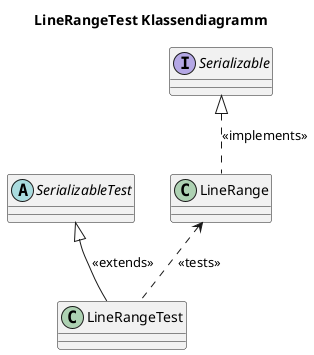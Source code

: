 @startuml

title LineRangeTest Klassendiagramm

abstract class SerializableTest
class LineRangeTest
interface Serializable

SerializableTest <|-- LineRangeTest : <<extends>>
LineRange <.. LineRangeTest : << tests >>
Serializable <|.. LineRange : <<implements>>

@enduml